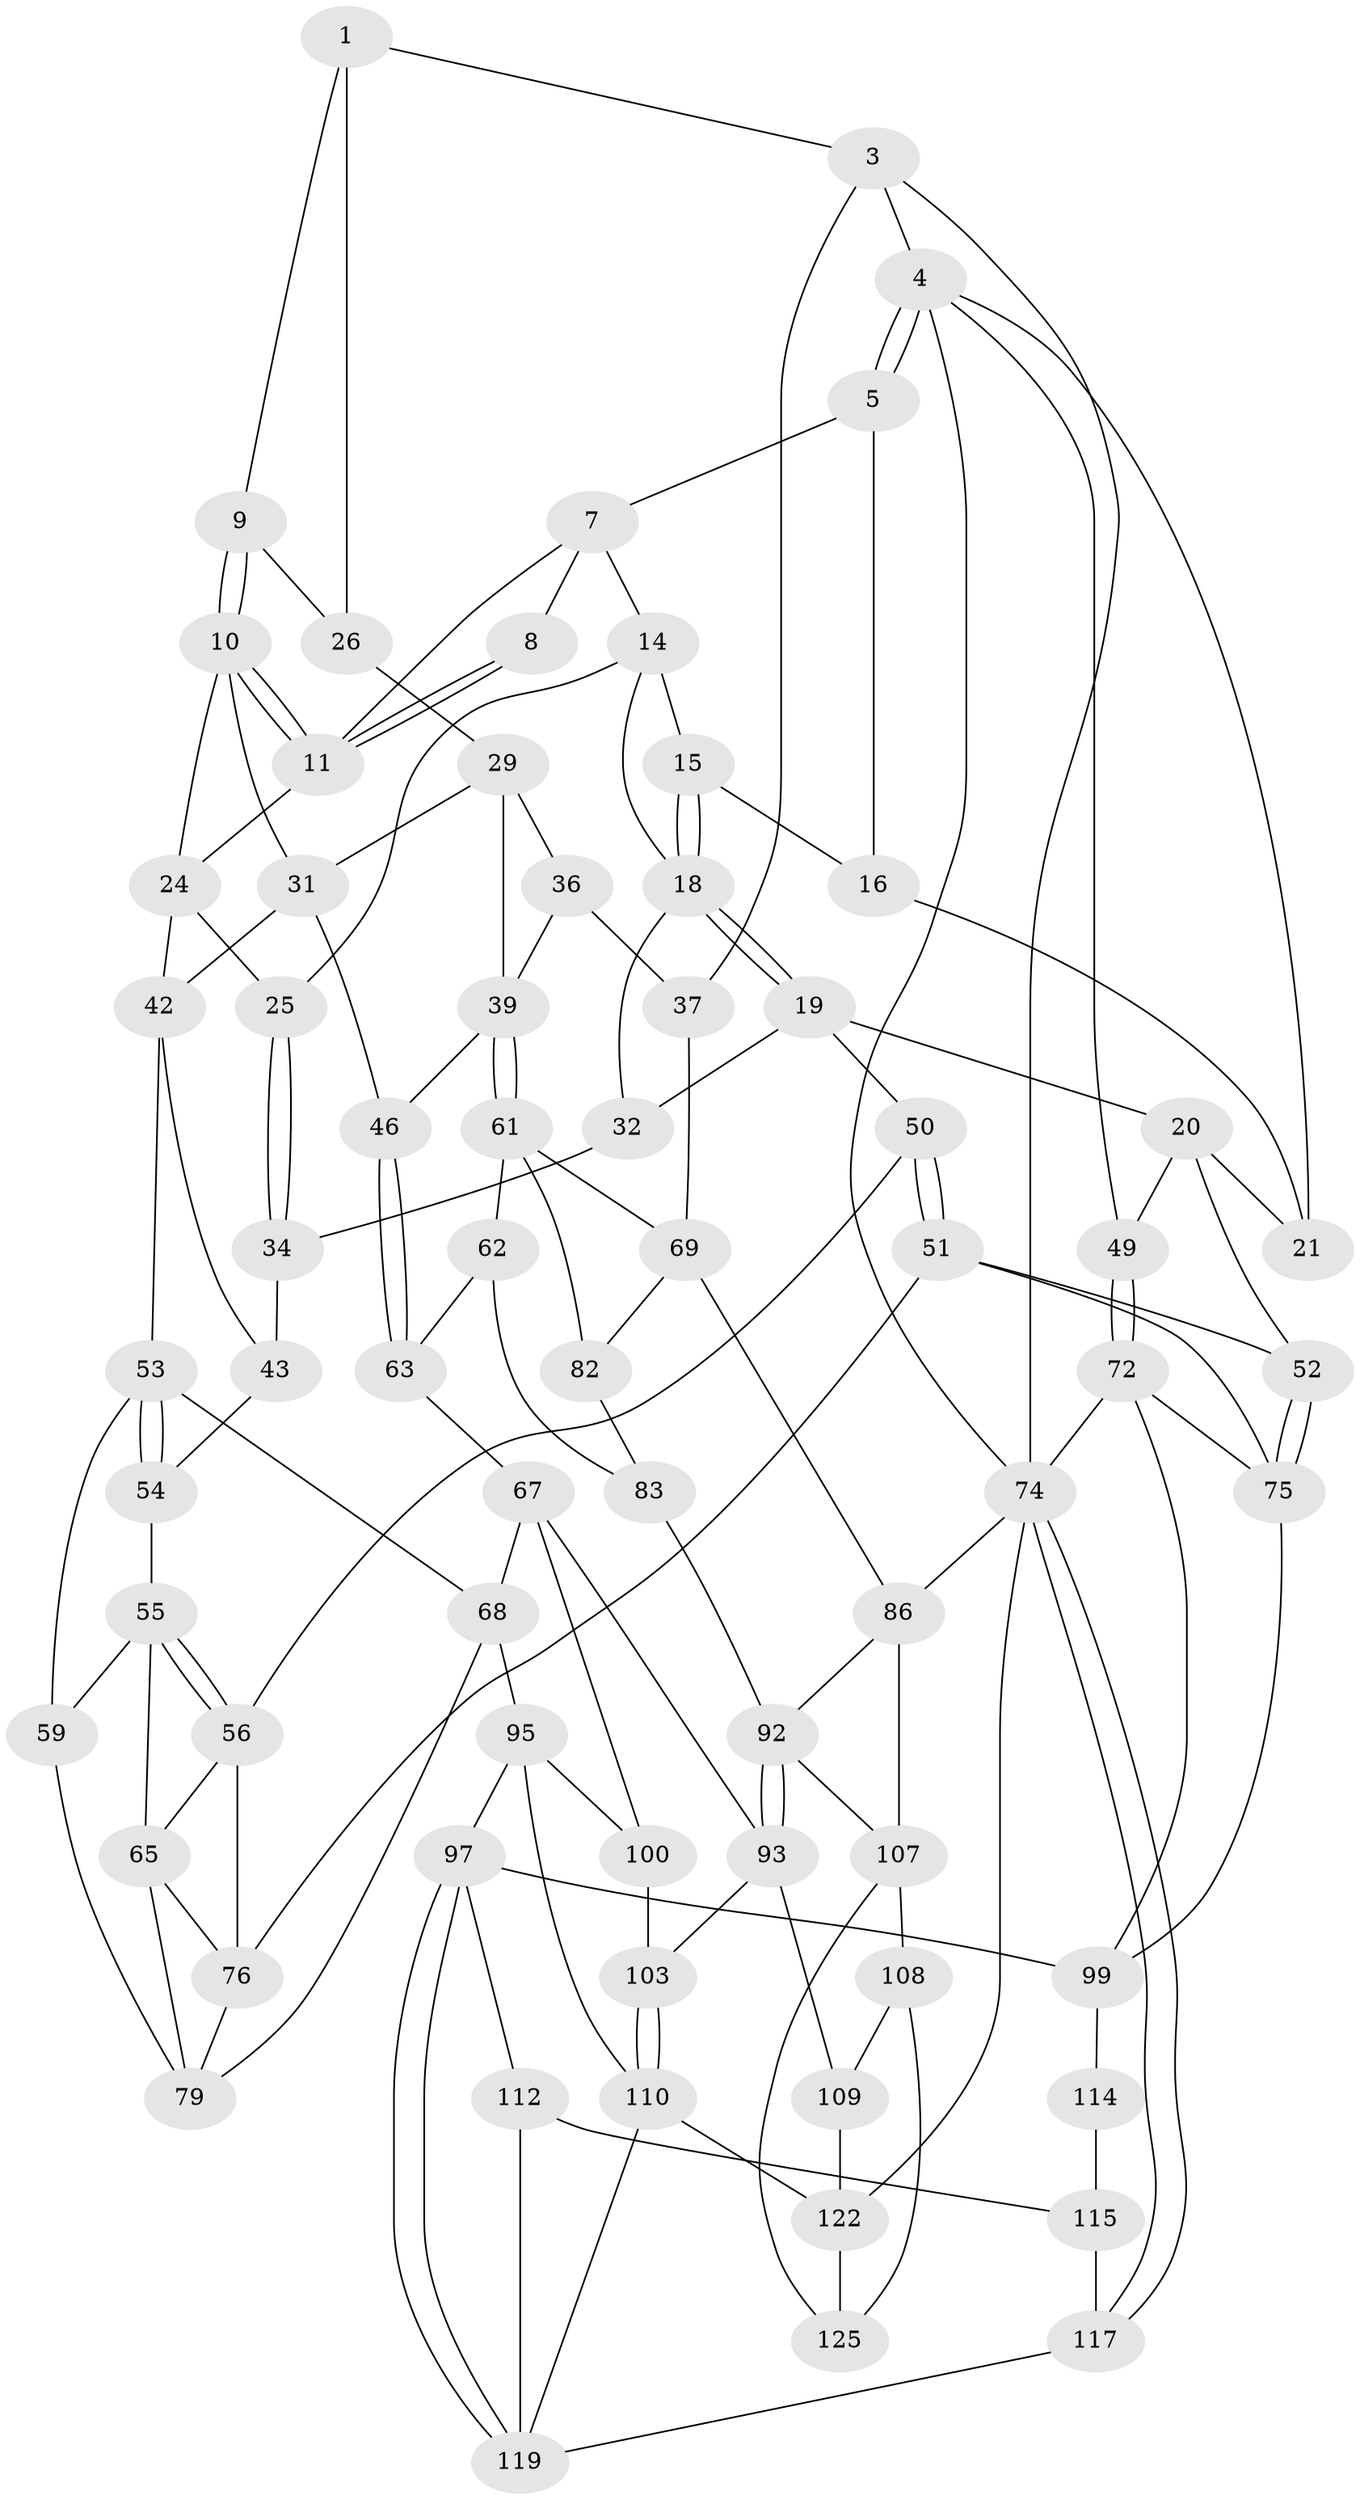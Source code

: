 // Generated by graph-tools (version 1.1) at 2025/52/02/27/25 19:52:40]
// undirected, 71 vertices, 144 edges
graph export_dot {
graph [start="1"]
  node [color=gray90,style=filled];
  1 [pos="+0.7312156938271698+0",super="+2"];
  3 [pos="+1+0"];
  4 [pos="+0+0",super="+41"];
  5 [pos="+0+0",super="+6"];
  7 [pos="+0.5376686115717433+0",super="+13"];
  8 [pos="+0.6471734738095759+0"];
  9 [pos="+0.7679341635892527+0.10377034791418663"];
  10 [pos="+0.6851166521619979+0.14068489554794897",super="+27"];
  11 [pos="+0.6672230200684084+0.0663749360368346",super="+12"];
  14 [pos="+0.3743277806366559+0.08962825566461582",super="+22"];
  15 [pos="+0.2365202998500409+0.011804629357686551"];
  16 [pos="+0.20975856291524722+0",super="+17"];
  18 [pos="+0.24275830182767036+0.1440076620888201",super="+23"];
  19 [pos="+0.1828020878630052+0.25794327528529476",super="+33"];
  20 [pos="+0.13942762285292876+0.24559915894329978",super="+48"];
  21 [pos="+0.08774917229557697+0.1961362748743508"];
  24 [pos="+0.5165261896021112+0.17464765679573263",super="+28"];
  25 [pos="+0.48966797426099956+0.18216598951171417"];
  26 [pos="+0.8215215174134147+0.11987089644267565"];
  29 [pos="+0.845818089800857+0.20373867228942347",super="+30"];
  31 [pos="+0.7248476456403445+0.2351451397470416",super="+44"];
  32 [pos="+0.28118112195364875+0.3161507779700697"];
  34 [pos="+0.4819349115162297+0.19592908180299873",super="+35"];
  36 [pos="+0.8698047388926669+0.2041315375918191",super="+38"];
  37 [pos="+1+0.0006799534312435623",super="+57"];
  39 [pos="+0.9882911307282312+0.3942635234149838",super="+40"];
  42 [pos="+0.5997640930210736+0.34203989493745834",super="+45"];
  43 [pos="+0.5019472693208604+0.337053020458584",super="+47"];
  46 [pos="+0.7250231785002695+0.42004421243273554"];
  49 [pos="+0+0.2490547317630503"];
  50 [pos="+0.21540484467538354+0.4407925795624495"];
  51 [pos="+0.16167937996941362+0.4680428780474729",super="+77"];
  52 [pos="+0.06841657483246794+0.48593261406351346"];
  53 [pos="+0.5974518332120676+0.45351673886930993",super="+58"];
  54 [pos="+0.43678411073922746+0.4203267719215233"];
  55 [pos="+0.4161403612545234+0.4548759494500702",super="+60"];
  56 [pos="+0.23721583252532172+0.4595923372522234",super="+64"];
  59 [pos="+0.5488604928709283+0.5617650698548903"];
  61 [pos="+0.9013823359442897+0.4977945935865078",super="+71"];
  62 [pos="+0.7998389082317254+0.4996136459976541",super="+78"];
  63 [pos="+0.753090694836948+0.45867943564430586",super="+66"];
  65 [pos="+0.4036438003474198+0.5204969592970639",super="+80"];
  67 [pos="+0.663078056026343+0.6498751209950254",super="+94"];
  68 [pos="+0.6155927339240588+0.6164523946797313",super="+90"];
  69 [pos="+1+0.709315462014441",super="+70"];
  72 [pos="+0+0.5791397923804961",super="+73"];
  74 [pos="+0+1",super="+85"];
  75 [pos="+0+0.5465151400183409",super="+84"];
  76 [pos="+0.3142415015579572+0.6245622101574282",super="+81"];
  79 [pos="+0.5327697729423075+0.5664383704856669",super="+89"];
  82 [pos="+0.9046300853959118+0.5748049275653307",super="+88"];
  83 [pos="+0.7923358382491151+0.6371362382694572",super="+91"];
  86 [pos="+1+0.8602815470677884",super="+87"];
  92 [pos="+0.8547148465855208+0.7640883358344164",super="+105"];
  93 [pos="+0.7374587305701024+0.8392188477496753",super="+102"];
  95 [pos="+0.4542770423377727+0.7669821575107002",super="+96"];
  97 [pos="+0.36074311607995657+0.8511104876462573",super="+98"];
  99 [pos="+0.20065517429924892+0.7277676761323547",super="+106"];
  100 [pos="+0.5952298938458187+0.7529412229830362",super="+101"];
  103 [pos="+0.6237549428935459+0.9084782188227265",super="+104"];
  107 [pos="+0.9107005102736794+0.8710235157259025",super="+111"];
  108 [pos="+0.8865409030039945+0.9203400556781213",super="+124"];
  109 [pos="+0.7487749704478014+0.857154697506589",super="+121"];
  110 [pos="+0.5151854992236361+1",super="+123"];
  112 [pos="+0.14747397073334972+0.829867169174132",super="+113"];
  114 [pos="+0.07081220297642579+0.845794425561751"];
  115 [pos="+0.10661832853847647+0.9368755310692056",super="+116"];
  117 [pos="+0+1",super="+118"];
  119 [pos="+0.19722802890768817+1",super="+120"];
  122 [pos="+0.7251790364601183+1",super="+126"];
  125 [pos="+0.8989001764199525+0.9526990164310426"];
  1 -- 9;
  1 -- 26;
  1 -- 3;
  3 -- 4;
  3 -- 37;
  3 -- 74;
  4 -- 5;
  4 -- 5;
  4 -- 74;
  4 -- 49;
  4 -- 21;
  5 -- 16 [weight=2];
  5 -- 7;
  7 -- 8;
  7 -- 14;
  7 -- 11;
  8 -- 11;
  8 -- 11;
  9 -- 10;
  9 -- 10;
  9 -- 26;
  10 -- 11;
  10 -- 11;
  10 -- 31;
  10 -- 24;
  11 -- 24;
  14 -- 15;
  14 -- 25;
  14 -- 18;
  15 -- 16;
  15 -- 18;
  15 -- 18;
  16 -- 21;
  18 -- 19;
  18 -- 19;
  18 -- 32;
  19 -- 20;
  19 -- 32;
  19 -- 50;
  20 -- 21;
  20 -- 49;
  20 -- 52;
  24 -- 25;
  24 -- 42;
  25 -- 34;
  25 -- 34;
  26 -- 29;
  29 -- 36;
  29 -- 31;
  29 -- 39;
  31 -- 42;
  31 -- 46;
  32 -- 34;
  34 -- 43 [weight=2];
  36 -- 37 [weight=2];
  36 -- 39;
  37 -- 69;
  39 -- 61;
  39 -- 61;
  39 -- 46;
  42 -- 43;
  42 -- 53;
  43 -- 54;
  46 -- 63;
  46 -- 63;
  49 -- 72;
  49 -- 72;
  50 -- 51;
  50 -- 51;
  50 -- 56;
  51 -- 52;
  51 -- 76;
  51 -- 75;
  52 -- 75;
  52 -- 75;
  53 -- 54;
  53 -- 54;
  53 -- 59;
  53 -- 68;
  54 -- 55;
  55 -- 56;
  55 -- 56;
  55 -- 65;
  55 -- 59;
  56 -- 65;
  56 -- 76;
  59 -- 79;
  61 -- 62;
  61 -- 82;
  61 -- 69;
  62 -- 63 [weight=2];
  62 -- 83;
  63 -- 67;
  65 -- 76;
  65 -- 79;
  67 -- 68;
  67 -- 100;
  67 -- 93;
  68 -- 95;
  68 -- 79;
  69 -- 86;
  69 -- 82;
  72 -- 75;
  72 -- 74;
  72 -- 99;
  74 -- 117;
  74 -- 117;
  74 -- 86;
  74 -- 122;
  75 -- 99;
  76 -- 79;
  82 -- 83 [weight=2];
  83 -- 92;
  86 -- 92;
  86 -- 107;
  92 -- 93;
  92 -- 93;
  92 -- 107;
  93 -- 109;
  93 -- 103;
  95 -- 100;
  95 -- 97;
  95 -- 110;
  97 -- 119;
  97 -- 119;
  97 -- 99;
  97 -- 112;
  99 -- 114;
  100 -- 103 [weight=2];
  103 -- 110;
  103 -- 110;
  107 -- 108;
  107 -- 125;
  108 -- 109 [weight=2];
  108 -- 125;
  109 -- 122;
  110 -- 122;
  110 -- 119;
  112 -- 115;
  112 -- 119;
  114 -- 115;
  115 -- 117 [weight=2];
  117 -- 119;
  122 -- 125;
}
